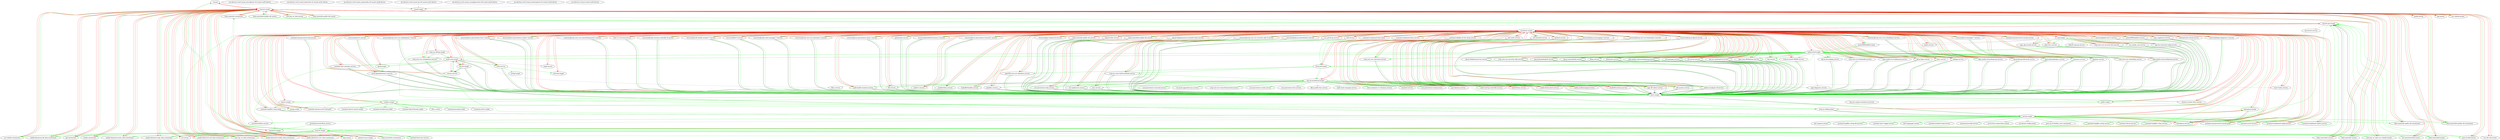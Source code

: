 digraph systemd {
	"-.mount"->"umount.target" [color="red"];
	"local-fs.target"->"run-nfs-cali.mount" [color="grey66"];
	"local-fs.target"->"var-volatile.automount" [color="grey66"];
	"local-fs.target"->"media-datastore-db_data.automount" [color="grey66"];
	"local-fs.target"->"opt.automount" [color="grey66"];
	"local-fs.target"->"media.automount" [color="grey66"];
	"local-fs.target"->"media-datastore-meta_data.automount" [color="grey66"];
	"local-fs.target"->"media-datastore-app_data.automount" [color="grey66"];
	"local-fs.target"->"Data-mnt\x2dc.automount" [color="grey66"];
	"local-fs.target"->"var.mount" [color="grey66"];
	"local-fs.target"->"media-datastore-naf_data.automount" [color="grey66"];
	"local-fs.target"->"mnt-oip_rw_data.automount" [color="grey66"];
	"local-fs.target"->"media-datastore-media_data.automount" [color="grey66"];
	"local-fs.target"->"media-datastore-user_data.automount" [color="grey66"];
	"local-fs.target"->"Data-mnt\x2dwt.automount" [color="grey66"];
	"local-fs.target"->"systemd-fsck-root.service" [color="grey66"];
	"local-fs.target"->"-.mount" [color="grey66"];
	"local-fs.target"->"tmp.mount" [color="grey66"];
	"local-fs.target"->"shutdown.target" [color="red"];
	"local-fs.target"->"local-fs-pre.target" [color="green"];
	"local-fs.target"->"tmp.mount" [color="green"];
	"local-fs.target"->"systemd-fsck-root.service" [color="green"];
	"local-fs.target"->"Data-mnt\x2dwt.automount" [color="green"];
	"local-fs.target"->"Data-mnt\x2dwt.mount" [color="green"];
	"local-fs.target"->"media-datastore-user_data.automount" [color="green"];
	"local-fs.target"->"media-datastore-media_data.automount" [color="green"];
	"local-fs.target"->"mnt-oip_rw_data.automount" [color="green"];
	"local-fs.target"->"media-datastore-naf_data.automount" [color="green"];
	"local-fs.target"->"Data-mnt\x2dc.automount" [color="green"];
	"local-fs.target"->"Data-mnt\x2dc.mount" [color="green"];
	"local-fs.target"->"media-datastore-app_data.automount" [color="green"];
	"local-fs.target"->"media-datastore-meta_data.automount" [color="green"];
	"local-fs.target"->"media.automount" [color="green"];
	"local-fs.target"->"opt.automount" [color="green"];
	"local-fs.target"->"media-datastore-db_data.automount" [color="green"];
	"local-fs.target"->"var-volatile.automount" [color="green"];
	"local-fs.target"->"-.mount" [color="green"];
	"local-fs.target"->"mnt-oip_rw_data-var-volatile.mount" [color="green"];
	"local-fs.target"->"etc-machine\x2did.mount" [color="green"];
	"local-fs.target"->"Data-mnt\x2drd.mount" [color="green"];
	"local-fs.target"->"proc-fs-nfsd.mount" [color="green"];
	"local-fs-pre.target"->"ubi-attach.service" [color="grey66"];
	"local-fs-pre.target"->"shutdown.target" [color="red"];
	"local-fs-pre.target"->"systemd-udevd.service" [color="green"];
	"emergency.target"->"emergency.service" [color="black"];
	"emergency.target"->"shutdown.target" [color="red"];
	"emergency.target"->"sysinit.target" [color="red"];
	"emergency.target"->"emergency.service" [color="green"];
	"run-nfs-cali.mount"->"umount.target" [color="red"];
	"var-volatile.automount"->"umount.target" [color="red"];
	"media-datastore-db_data.automount"->"umount.target" [color="red"];
	"opt.automount"->"umount.target" [color="red"];
	"media.automount"->"umount.target" [color="red"];
	"media-datastore-meta_data.automount"->"umount.target" [color="red"];
	"media-datastore-app_data.automount"->"umount.target" [color="red"];
	"Data-mnt\x2dc.automount"->"umount.target" [color="red"];
	"Data-mnt\x2dc.automount"->"local-fs-pre.target" [color="green"];
	"var.mount"->"umount.target" [color="red"];
	"media-datastore-naf_data.automount"->"umount.target" [color="red"];
	"mnt-oip_rw_data.automount"->"umount.target" [color="red"];
	"mnt-oip_rw_data.automount"->"local-fs-pre.target" [color="green"];
	"media-datastore-media_data.automount"->"umount.target" [color="red"];
	"media-datastore-user_data.automount"->"umount.target" [color="red"];
	"Data-mnt\x2dwt.automount"->"umount.target" [color="red"];
	"Data-mnt\x2dwt.automount"->"local-fs-pre.target" [color="green"];
	"tmp.mount"->"umount.target" [color="red"];
	"shutdown.target"->"local-fs.target" [color="red"];
	"shutdown.target"->"sysinit.target" [color="red"];
	"shutdown.target"->"systemd-ask-password-console.path" [color="red"];
	"shutdown.target"->"systemd-ask-password-console.service" [color="red"];
	"shutdown.target"->"paths.target" [color="red"];
	"shutdown.target"->"systemd-sysctl.service" [color="red"];
	"shutdown.target"->"systemd-readahead-replay.service" [color="red"];
	"shutdown.target"->"systemd-readahead-collect.service" [color="red"];
	"shutdown.target"->"systemd-readahead-done.timer" [color="red"];
	"shutdown.target"->"systemd-readahead-done.service" [color="red"];
	"shutdown.target"->"focussed.target" [color="red"];
	"shutdown.target"->"ovip-sys-start-fullUserMode.service" [color="red"];
	"shutdown.target"->"basic.target" [color="red"];
	"shutdown.target"->"restore-system-time.service" [color="red"];
	"shutdown.target"->"vlow-svc-recovery.service" [color="red"];
	"shutdown.target"->"timers.target" [color="red"];
	"shutdown.target"->"systemd-tmpfiles-clean.timer" [color="red"];
	"shutdown.target"->"recovery@node-startup-controller:6.service" [color="red"];
	"shutdown.target"->"node-health-monitor.service" [color="red"];
	"shutdown.target"->"recovery@node-health-monitor:7.service" [color="red"];
	"shutdown.target"->"dlt.service" [color="red"];
	"shutdown.target"->"recovery@dlt:5.service" [color="red"];
	"shutdown.target"->"recovery@node-state-manager:7.service" [color="red"];
	"shutdown.target"->"sgm358-core-ssw-datetime.service" [color="red"];
	"shutdown.target"->"ovip-core-ssw-rtprouter.service" [color="red"];
	"shutdown.target"->"recovery@ovip-core-ssw-rtprouter:3.service" [color="red"];
	"shutdown.target"->"oip-cpi-mandatory.target" [color="red"];
	"shutdown.target"->"start-Corba.service" [color="red"];
	"shutdown.target"->"recovery@ssw-persistence-early:1.service" [color="red"];
	"shutdown.target"->"iptables.service" [color="red"];
	"shutdown.target"->"firewall-alive-check.service" [color="red"];
	"shutdown.target"->"ssw-persistence-nba.service" [color="red"];
	"shutdown.target"->"audio-lc.service" [color="red"];
	"shutdown.target"->"recovery@sgm-diagnosis:3.service" [color="red"];
	"shutdown.target"->"brs-amfmcore.service" [color="red"];
	"shutdown.target"->"posRawData.service" [color="red"];
	"shutdown.target"->"AudioBLHandler.service" [color="red"];
	"shutdown.target"->"nrm.service" [color="red"];
	"shutdown.target"->"recovery@nrm:6.service" [color="red"];
	"shutdown.target"->"ovip-sys-debug.timer" [color="red"];
	"shutdown.target"->"ovip-sys-debug.target" [color="red"];
	"shutdown.target"->"multi-user.target" [color="red"];
	"shutdown.target"->"systemd-ask-password-wall.path" [color="red"];
	"shutdown.target"->"systemd-ask-password-wall.service" [color="red"];
	"shutdown.target"->"systemd-user-sessions.service" [color="red"];
	"shutdown.target"->"remote-fs.target" [color="red"];
	"shutdown.target"->"remote-fs-pre.target" [color="red"];
	"shutdown.target"->"getty.target" [color="red"];
	"shutdown.target"->"serial-getty@ttymxc3.service" [color="red"];
	"shutdown.target"->"sshd.service" [color="red"];
	"shutdown.target"->"network.target" [color="red"];
	"shutdown.target"->"rngd.service" [color="red"];
	"shutdown.target"->"rescue.target" [color="red"];
	"shutdown.target"->"rescue.service" [color="red"];
	"shutdown.target"->"ovip-core-ssw-semdaemon.service" [color="red"];
	"shutdown.target"->"recovery@ovip-core-ssw-semdaemon:3.service" [color="red"];
	"shutdown.target"->"AudioChime.service" [color="red"];
	"shutdown.target"->"recovery@ssw-persistence-hwi:1.service" [color="red"];
	"shutdown.target"->"sgm-dlt-client.service" [color="red"];
	"shutdown.target"->"recovery@ssw-persistence-cache:1.service" [color="red"];
	"shutdown.target"->"media-dirana-boot.service" [color="red"];
	"shutdown.target"->"dlt-system.service" [color="red"];
	"shutdown.target"->"media-audiomanager.service" [color="red"];
	"shutdown.target"->"recovery@ovip-core-ssw-sensorframework:1.service" [color="red"];
	"shutdown.target"->"media-soundgen-ref.service" [color="red"];
	"shutdown.target"->"pulseaudio.service" [color="red"];
	"shutdown.target"->"AudioPersistency.service" [color="red"];
	"shutdown.target"->"recovery@AudioPersistency:3.service" [color="red"];
	"shutdown.target"->"recovery@ssw-persistence-secured:1.service" [color="red"];
	"shutdown.target"->"recovery@pas-daemon:6.service" [color="red"];
	"shutdown.target"->"systemd-binfmt.service" [color="red"];
	"shutdown.target"->"Data-mnt\x2dc-public-efs.service" [color="red"];
	"shutdown.target"->"keyprovider.service" [color="red"];
	"shutdown.target"->"Data-mnt\x2dwt-public-efs.service" [color="red"];
	"shutdown.target"->"emergency.service" [color="red"];
	"shutdown.target"->"syslog.socket" [color="red"];
	"shutdown.target"->"sockets.target" [color="red"];
	"shutdown.target"->"emergency.target" [color="red"];
	"shutdown.target"->"local-fs-pre.target" [color="red"];
	"shutdown.target"->"unfocussed.target" [color="red"];
	"shutdown.target"->"oip-pi-telephonyservice.service" [color="red"];
	"shutdown.target"->"oip-pi-telephonyservice-health-client.service" [color="red"];
	"shutdown.target"->"ovip-core-ssw-security-sdat.service" [color="red"];
	"shutdown.target"->"recovery@ovip-core-ssw-security-sdat:5.service" [color="red"];
	"shutdown.target"->"oip-pi-phoneplugin0.service" [color="red"];
	"shutdown.target"->"oip-pi-contactbook.service" [color="red"];
	"shutdown.target"->"recovery@oip-pi-contactbook:3.service" [color="red"];
	"shutdown.target"->"dhcp.service" [color="red"];
	"shutdown.target"->"bluetooth.service" [color="red"];
	"shutdown.target"->"csr_powerup.service" [color="red"];
	"shutdown.target"->"wifi.service" [color="red"];
	"shutdown.target"->"systemd-tmpfiles-bt-efs-setup.service" [color="red"];
	"shutdown.target"->"sgm-media-usbauxaudioproxy.service" [color="red"];
	"shutdown.target"->"nfs-server.service" [color="red"];
	"shutdown.target"->"nfs-statd.service" [color="red"];
	"shutdown.target"->"nfs-mountd.service" [color="red"];
	"shutdown.target"->"rpcbind.service" [color="red"];
	"shutdown.target"->"oip-ssw-nand-patrol.service" [color="red"];
	"shutdown.target"->"sgm-conn-hfcdaemon.service" [color="red"];
	"shutdown.target"->"top.service" [color="red"];
	"shutdown.target"->"ovip-sys-patch-IRQ59.service" [color="red"];
	"shutdown.target"->"oip-pi-messaging.service" [color="red"];
	"shutdown.target"->"recovery@oip-pi-messaging:3.service" [color="red"];
	"shutdown.target"->"ovip-core-ssw-hmiloader.service" [color="red"];
	"shutdown.target"->"recovery@ovip-core-ssw-hmiloader:4.service" [color="red"];
	"shutdown.target"->"sgm-media-tts1audioproxy.service" [color="red"];
	"shutdown.target"->"oip-pi-dipo.service" [color="red"];
	"shutdown.target"->"recovery@oip-pi-dipo:6.service" [color="red"];
	"shutdown.target"->"mms.service" [color="red"];
	"shutdown.target"->"usbmgr.service" [color="red"];
	"shutdown.target"->"sgm-media-tts2audioproxy.service" [color="red"];
	"shutdown.target"->"oip-pi-dynamicfirewall.service" [color="red"];
	"shutdown.target"->"oip-pi-phoneplugin1.service" [color="red"];
	"shutdown.target"->"connman.service" [color="red"];
	"shutdown.target"->"topmem.service" [color="red"];
	"shutdown.target"->"ovip-core-ssw-swloading.service" [color="red"];
	"shutdown.target"->"recovery@ovip-core-ssw-swloading:4.service" [color="red"];
	"shutdown.target"->"sgm-media-tuneraudioproxy.service" [color="red"];
	"shutdown.target"->"swl-manager.service" [color="red"];
	"shutdown.target"->"recovery@swl-manager:7.service" [color="red"];
	"shutdown.target"->"lazy.target" [color="red"];
	"shutdown.target"->"sgm_ipk_install.service" [color="red"];
	"shutdown.target"->"phm-fsuc.service" [color="red"];
	"shutdown.target"->"recovery@phm-fsuc:5.service" [color="red"];
	"shutdown.target"->"printOIPBuildInfo.timer" [color="red"];
	"shutdown.target"->"printOIPBuildInfo.service" [color="red"];
	"shutdown.target"->"ovip-core-ssw-security-efsv.service" [color="red"];
	"shutdown.target"->"soc_media_avb.service" [color="red"];
	"shutdown.target"->"pimd.service" [color="red"];
	"shutdown.target"->"oip-ssw-network-config.service" [color="red"];
	"shutdown.target"->"wpa_supplicant.service" [color="red"];
	"shutdown.target"->"systemd-ask-password-console.path" [color="green"];
	"shutdown.target"->"systemd-ask-password-console.service" [color="green"];
	"shutdown.target"->"systemd-sysctl.service" [color="green"];
	"shutdown.target"->"systemd-readahead-replay.service" [color="green"];
	"shutdown.target"->"systemd-readahead-collect.service" [color="green"];
	"shutdown.target"->"systemd-readahead-done.timer" [color="green"];
	"shutdown.target"->"systemd-readahead-done.service" [color="green"];
	"shutdown.target"->"ovip-sys-start-fullUserMode.service" [color="green"];
	"shutdown.target"->"restore-system-time.service" [color="green"];
	"shutdown.target"->"vlow-svc-recovery.service" [color="green"];
	"shutdown.target"->"systemd-tmpfiles-clean.timer" [color="green"];
	"shutdown.target"->"systemd-tmpfiles-clean.service" [color="green"];
	"shutdown.target"->"recovery@node-startup-controller:6.service" [color="green"];
	"shutdown.target"->"node-health-monitor.service" [color="green"];
	"shutdown.target"->"recovery@node-health-monitor:7.service" [color="green"];
	"shutdown.target"->"dlt.service" [color="green"];
	"shutdown.target"->"recovery@dlt:5.service" [color="green"];
	"shutdown.target"->"recovery@node-state-manager:7.service" [color="green"];
	"shutdown.target"->"sgm358-core-ssw-datetime.service" [color="green"];
	"shutdown.target"->"ovip-core-ssw-rtprouter.service" [color="green"];
	"shutdown.target"->"recovery@ovip-core-ssw-rtprouter:3.service" [color="green"];
	"shutdown.target"->"start-Corba.service" [color="green"];
	"shutdown.target"->"recovery@ssw-persistence-early:1.service" [color="green"];
	"shutdown.target"->"iptables.service" [color="green"];
	"shutdown.target"->"firewall-alive-check.service" [color="green"];
	"shutdown.target"->"ssw-persistence-nba.service" [color="green"];
	"shutdown.target"->"audio-lc.service" [color="green"];
	"shutdown.target"->"recovery@sgm-diagnosis:3.service" [color="green"];
	"shutdown.target"->"brs-amfmcore.service" [color="green"];
	"shutdown.target"->"posRawData.service" [color="green"];
	"shutdown.target"->"AudioBLHandler.service" [color="green"];
	"shutdown.target"->"nrm.service" [color="green"];
	"shutdown.target"->"recovery@nrm:6.service" [color="green"];
	"shutdown.target"->"ovip-sys-debug.timer" [color="green"];
	"shutdown.target"->"systemd-ask-password-wall.path" [color="green"];
	"shutdown.target"->"systemd-ask-password-wall.service" [color="green"];
	"shutdown.target"->"systemd-user-sessions.service" [color="green"];
	"shutdown.target"->"serial-getty@ttymxc3.service" [color="green"];
	"shutdown.target"->"sshd.service" [color="green"];
	"shutdown.target"->"rescue.service" [color="green"];
	"shutdown.target"->"ovip-core-ssw-semdaemon.service" [color="green"];
	"shutdown.target"->"recovery@ovip-core-ssw-semdaemon:3.service" [color="green"];
	"shutdown.target"->"AudioChime.service" [color="green"];
	"shutdown.target"->"recovery@ssw-persistence-hwi:1.service" [color="green"];
	"shutdown.target"->"sgm-dlt-client.service" [color="green"];
	"shutdown.target"->"recovery@ssw-persistence-cache:1.service" [color="green"];
	"shutdown.target"->"media-dirana-boot.service" [color="green"];
	"shutdown.target"->"dlt-system.service" [color="green"];
	"shutdown.target"->"media-audiomanager.service" [color="green"];
	"shutdown.target"->"recovery@ovip-core-ssw-sensorframework:1.service" [color="green"];
	"shutdown.target"->"media-soundgen-ref.service" [color="green"];
	"shutdown.target"->"pulseaudio.service" [color="green"];
	"shutdown.target"->"recovery@AudioPersistency:3.service" [color="green"];
	"shutdown.target"->"recovery@ssw-persistence-secured:1.service" [color="green"];
	"shutdown.target"->"recovery@pas-daemon:6.service" [color="green"];
	"shutdown.target"->"systemd-binfmt.service" [color="green"];
	"shutdown.target"->"systemd-tmpfiles-setup.service" [color="green"];
	"shutdown.target"->"Data-mnt\x2dc-public-efs.service" [color="green"];
	"shutdown.target"->"keyprovider.service" [color="green"];
	"shutdown.target"->"Data-mnt\x2dwt-public-efs.service" [color="green"];
	"shutdown.target"->"emergency.service" [color="green"];
	"shutdown.target"->"syslog.socket" [color="green"];
	"shutdown.target"->"systemd-fsck-root.service" [color="green"];
	"shutdown.target"->"oip-pi-telephonyservice.service" [color="green"];
	"shutdown.target"->"oip-pi-telephonyservice-health-client.service" [color="green"];
	"shutdown.target"->"ovip-core-ssw-security-sdat.service" [color="green"];
	"shutdown.target"->"recovery@ovip-core-ssw-security-sdat:5.service" [color="green"];
	"shutdown.target"->"oip-pi-phoneplugin0.service" [color="green"];
	"shutdown.target"->"oip-pi-contactbook.service" [color="green"];
	"shutdown.target"->"recovery@oip-pi-contactbook:3.service" [color="green"];
	"shutdown.target"->"dhcp.service" [color="green"];
	"shutdown.target"->"bluetooth.service" [color="green"];
	"shutdown.target"->"csr_powerup.service" [color="green"];
	"shutdown.target"->"wifi.service" [color="green"];
	"shutdown.target"->"systemd-tmpfiles-bt-efs-setup.service" [color="green"];
	"shutdown.target"->"sgm-media-usbauxaudioproxy.service" [color="green"];
	"shutdown.target"->"nfs-server.service" [color="green"];
	"shutdown.target"->"nfs-statd.service" [color="green"];
	"shutdown.target"->"nfs-mountd.service" [color="green"];
	"shutdown.target"->"rpcbind.service" [color="green"];
	"shutdown.target"->"oip-ssw-nand-patrol.service" [color="green"];
	"shutdown.target"->"sgm-conn-hfcdaemon.service" [color="green"];
	"shutdown.target"->"top.service" [color="green"];
	"shutdown.target"->"ovip-sys-patch-IRQ59.service" [color="green"];
	"shutdown.target"->"oip-pi-messaging.service" [color="green"];
	"shutdown.target"->"recovery@oip-pi-messaging:3.service" [color="green"];
	"shutdown.target"->"ovip-core-ssw-hmiloader.service" [color="green"];
	"shutdown.target"->"recovery@ovip-core-ssw-hmiloader:4.service" [color="green"];
	"shutdown.target"->"sgm-media-tts1audioproxy.service" [color="green"];
	"shutdown.target"->"oip-pi-dipo.service" [color="green"];
	"shutdown.target"->"recovery@oip-pi-dipo:6.service" [color="green"];
	"shutdown.target"->"mms.service" [color="green"];
	"shutdown.target"->"usbmgr.service" [color="green"];
	"shutdown.target"->"sgm-media-tts2audioproxy.service" [color="green"];
	"shutdown.target"->"oip-pi-dynamicfirewall.service" [color="green"];
	"shutdown.target"->"oip-pi-phoneplugin1.service" [color="green"];
	"shutdown.target"->"connman.service" [color="green"];
	"shutdown.target"->"topmem.service" [color="green"];
	"shutdown.target"->"ovip-core-ssw-swloading.service" [color="green"];
	"shutdown.target"->"recovery@ovip-core-ssw-swloading:4.service" [color="green"];
	"shutdown.target"->"sgm-media-tuneraudioproxy.service" [color="green"];
	"shutdown.target"->"swl-manager.service" [color="green"];
	"shutdown.target"->"recovery@swl-manager:7.service" [color="green"];
	"shutdown.target"->"sgm_ipk_install.service" [color="green"];
	"shutdown.target"->"phm-fsuc.service" [color="green"];
	"shutdown.target"->"recovery@phm-fsuc:5.service" [color="green"];
	"shutdown.target"->"printOIPBuildInfo.timer" [color="green"];
	"shutdown.target"->"printOIPBuildInfo.service" [color="green"];
	"shutdown.target"->"ovip-core-ssw-security-efsv.service" [color="green"];
	"shutdown.target"->"soc_media_avb.service" [color="green"];
	"shutdown.target"->"pimd.service" [color="green"];
	"shutdown.target"->"oip-ssw-network-config.service" [color="green"];
	"shutdown.target"->"wpa_supplicant.service" [color="green"];
	"umount.target"->"tmp.mount" [color="red"];
	"umount.target"->"Data-mnt\x2dc-public-efs.automount" [color="red"];
	"umount.target"->"Data-mnt\x2dc-public-efs.mount" [color="red"];
	"umount.target"->"Data-mnt\x2dwt-public-efs.automount" [color="red"];
	"umount.target"->"Data-mnt\x2dwt-public-efs.mount" [color="red"];
	"umount.target"->"Data-mnt\x2dwt.automount" [color="red"];
	"umount.target"->"Data-mnt\x2dwt.mount" [color="red"];
	"umount.target"->"media-datastore-user_data.automount" [color="red"];
	"umount.target"->"media.mount" [color="red"];
	"umount.target"->"media-datastore-media_data.automount" [color="red"];
	"umount.target"->"mnt-oip_rw_data.automount" [color="red"];
	"umount.target"->"mnt-oip_rw_data.mount" [color="red"];
	"umount.target"->"media-datastore-naf_data.automount" [color="red"];
	"umount.target"->"var.mount" [color="red"];
	"umount.target"->"Data-mnt\x2dc.automount" [color="red"];
	"umount.target"->"Data-mnt\x2dc.mount" [color="red"];
	"umount.target"->"media-datastore-app_data.automount" [color="red"];
	"umount.target"->"media-datastore-meta_data.automount" [color="red"];
	"umount.target"->"media.automount" [color="red"];
	"umount.target"->"opt.automount" [color="red"];
	"umount.target"->"opt.mount" [color="red"];
	"umount.target"->"media-datastore-db_data.automount" [color="red"];
	"umount.target"->"var-volatile.automount" [color="red"];
	"umount.target"->"var-volatile.mount" [color="red"];
	"umount.target"->"run-nfs-cali.mount" [color="red"];
	"umount.target"->"-.mount" [color="red"];
	"umount.target"->"mnt-oip_rw_data-var-volatile.mount" [color="red"];
	"umount.target"->"etc-machine\x2did.mount" [color="red"];
	"umount.target"->"Data-mnt\x2drd.mount" [color="red"];
	"umount.target"->"proc-fs-nfsd.mount" [color="red"];
	"umount.target"->"tmp.mount" [color="green"];
	"umount.target"->"Data-mnt\x2dc-public-efs.automount" [color="green"];
	"umount.target"->"Data-mnt\x2dc-public-efs.mount" [color="green"];
	"umount.target"->"Data-mnt\x2dwt-public-efs.automount" [color="green"];
	"umount.target"->"Data-mnt\x2dwt-public-efs.mount" [color="green"];
	"umount.target"->"Data-mnt\x2dwt.automount" [color="green"];
	"umount.target"->"Data-mnt\x2dwt.mount" [color="green"];
	"umount.target"->"media-datastore-user_data.automount" [color="green"];
	"umount.target"->"media.mount" [color="green"];
	"umount.target"->"media-datastore-media_data.automount" [color="green"];
	"umount.target"->"mnt-oip_rw_data.automount" [color="green"];
	"umount.target"->"mnt-oip_rw_data.mount" [color="green"];
	"umount.target"->"media-datastore-naf_data.automount" [color="green"];
	"umount.target"->"var.mount" [color="green"];
	"umount.target"->"Data-mnt\x2dc.automount" [color="green"];
	"umount.target"->"Data-mnt\x2dc.mount" [color="green"];
	"umount.target"->"media-datastore-app_data.automount" [color="green"];
	"umount.target"->"media-datastore-meta_data.automount" [color="green"];
	"umount.target"->"media.automount" [color="green"];
	"umount.target"->"opt.automount" [color="green"];
	"umount.target"->"opt.mount" [color="green"];
	"umount.target"->"media-datastore-db_data.automount" [color="green"];
	"umount.target"->"var-volatile.automount" [color="green"];
	"umount.target"->"var-volatile.mount" [color="green"];
	"umount.target"->"run-nfs-cali.mount" [color="green"];
	"umount.target"->"etc-machine\x2did.mount" [color="green"];
	"umount.target"->"mnt-oip_rw_data-var-volatile.mount" [color="green"];
	"umount.target"->"Data-mnt\x2drd.mount" [color="green"];
	"umount.target"->"proc-fs-nfsd.mount" [color="green"];
	"sockets.target"->"systemd-journald.socket" [color="grey66"];
	"sockets.target"->"systemd-initctl.socket" [color="grey66"];
	"sockets.target"->"systemd-udevd-control.socket" [color="grey66"];
	"sockets.target"->"systemd-shutdownd.socket" [color="grey66"];
	"sockets.target"->"systemd-udevd-kernel.socket" [color="grey66"];
	"sockets.target"->"dbus.socket" [color="grey66"];
	"sockets.target"->"shutdown.target" [color="red"];
	"sockets.target"->"systemd-journald.socket" [color="green"];
	"sockets.target"->"systemd-udevd-kernel.socket" [color="green"];
	"sockets.target"->"systemd-udevd-control.socket" [color="green"];
	"sockets.target"->"syslog.socket" [color="green"];
	"sockets.target"->"systemd-shutdownd.socket" [color="green"];
	"sockets.target"->"systemd-initctl.socket" [color="green"];
	"syslog.socket"->"shutdown.target" [color="red"];
	"sysinit.target"->"local-fs.target" [color="grey66"];
	"sysinit.target"->"Data-mnt\x2dwt-public-efs.automount" [color="grey66"];
	"sysinit.target"->"Data-mnt\x2dc-public-efs.automount" [color="grey66"];
	"sysinit.target"->"dev-mqueue.mount" [color="grey66"];
	"sysinit.target"->"systemd-tmpfiles-setup-dev.service" [color="grey66"];
	"sysinit.target"->"sys-kernel-config.mount" [color="grey66"];
	"sysinit.target"->"proc-sys-fs-binfmt_misc.automount" [color="grey66"];
	"sysinit.target"->"systemd-journal-flush.service" [color="grey66"];
	"sysinit.target"->"systemd-udev-trigger.service" [color="grey66"];
	"sysinit.target"->"dev-hugepages.mount" [color="grey66"];
	"sysinit.target"->"systemd-modules-load.service" [color="grey66"];
	"sysinit.target"->"systemd-journald.service" [color="grey66"];
	"sysinit.target"->"sys-fs-fuse-connections.mount" [color="grey66"];
	"sysinit.target"->"systemd-tmpfiles-setup.service" [color="grey66"];
	"sysinit.target"->"systemd-binfmt.service" [color="grey66"];
	"sysinit.target"->"systemd-sysctl.service" [color="grey66"];
	"sysinit.target"->"systemd-udevd.service" [color="grey66"];
	"sysinit.target"->"systemd-ask-password-console.path" [color="grey66"];
	"sysinit.target"->"emergency.service" [color="red"];
	"sysinit.target"->"emergency.target" [color="red"];
	"sysinit.target"->"shutdown.target" [color="red"];
	"sysinit.target"->"systemd-journald.service" [color="green"];
	"sysinit.target"->"local-fs.target" [color="green"];
	"sysinit.target"->"emergency.service" [color="green"];
	"sysinit.target"->"emergency.target" [color="green"];
	"sysinit.target"->"systemd-udevd.service" [color="green"];
	"sysinit.target"->"systemd-sysctl.service" [color="green"];
	"sysinit.target"->"systemd-readahead-replay.service" [color="green"];
	"sysinit.target"->"systemd-readahead-collect.service" [color="green"];
	"sysinit.target"->"systemd-tmpfiles-clean.service" [color="green"];
	"sysinit.target"->"systemd-binfmt.service" [color="green"];
	"sysinit.target"->"systemd-tmpfiles-setup.service" [color="green"];
	"sysinit.target"->"sys-fs-fuse-connections.mount" [color="green"];
	"sysinit.target"->"dev-hugepages.mount" [color="green"];
	"sysinit.target"->"systemd-udev-trigger.service" [color="green"];
	"sysinit.target"->"proc-sys-fs-binfmt_misc.automount" [color="green"];
	"sysinit.target"->"sys-kernel-config.mount" [color="green"];
	"sysinit.target"->"systemd-tmpfiles-setup-dev.service" [color="green"];
	"sysinit.target"->"dev-mqueue.mount" [color="green"];
	"sysinit.target"->"Data-mnt\x2dc-public-efs.automount" [color="green"];
	"sysinit.target"->"Data-mnt\x2dwt-public-efs.automount" [color="green"];
	"emergency.service"->"shutdown.target" [color="red"];
	"emergency.service"->"sysinit.target" [color="red"];
	"Data-mnt\x2dwt-public-efs.automount"->"umount.target" [color="red"];
	"Data-mnt\x2dc-public-efs.automount"->"umount.target" [color="red"];
	"systemd-journal-flush.service"->"local-fs.target" [color="green"];
	"systemd-journal-flush.service"->"remote-fs.target" [color="green"];
	"systemd-tmpfiles-setup.service"->"local-fs.target" [color="grey66"];
	"systemd-tmpfiles-setup.service"->"local-fs.target" [color="green"];
	"systemd-binfmt.service"->"shutdown.target" [color="red"];
	"systemd-sysctl.service"->"shutdown.target" [color="red"];
	"systemd-ask-password-console.path"->"shutdown.target" [color="red"];
	"paths.target"->"shutdown.target" [color="red"];
	"paths.target"->"systemd-ask-password-console.path" [color="green"];
	"paths.target"->"systemd-ask-password-wall.path" [color="green"];
	"systemd-ask-password-console.service"->"shutdown.target" [color="red"];
	"systemd-readahead-collect.service"->"shutdown.target" [color="red"];
	"systemd-readahead-replay.service"->"shutdown.target" [color="red"];
	"systemd-readahead-done.timer"->"shutdown.target" [color="red"];
	"systemd-readahead-done.timer"->"focussed.target" [color="green"];
	"systemd-readahead-done.service"->"shutdown.target" [color="red"];
	"systemd-readahead-done.service"->"focussed.target" [color="green"];
	"focussed.target"->"sgm358-core-ssw-datetime.service" [color="grey66"];
	"focussed.target"->"node-startup-controller.service" [color="grey66"];
	"focussed.target"->"ovip-sys-start-fullUserMode.service" [color="grey66"];
	"focussed.target"->"oip-cpi-mandatory.target" [color="grey66"];
	"focussed.target"->"shutdown.target" [color="red"];
	"focussed.target"->"oip-cpi-mandatory.target" [color="green"];
	"focussed.target"->"ovip-sys-start-fullUserMode.service" [color="green"];
	"focussed.target"->"sgm358-core-ssw-datetime.service" [color="green"];
	"oip-cpi-mandatory.target"->"basic.target" [color="grey66"];
	"oip-cpi-mandatory.target"->"dlt.service" [color="grey66"];
	"oip-cpi-mandatory.target"->"pas-daemon.service" [color="grey66"];
	"oip-cpi-mandatory.target"->"ssw-persistence-secured.service" [color="grey66"];
	"oip-cpi-mandatory.target"->"AudioPersistency.service" [color="grey66"];
	"oip-cpi-mandatory.target"->"dbus.service" [color="grey66"];
	"oip-cpi-mandatory.target"->"lcs-early-appmode-sync.service" [color="grey66"];
	"oip-cpi-mandatory.target"->"media-soundgen-ref.service" [color="grey66"];
	"oip-cpi-mandatory.target"->"ovip-core-ssw-sensorframework.service" [color="grey66"];
	"oip-cpi-mandatory.target"->"media-audiomanager.service" [color="grey66"];
	"oip-cpi-mandatory.target"->"dlt-system.service" [color="grey66"];
	"oip-cpi-mandatory.target"->"media-dirana-boot.service" [color="grey66"];
	"oip-cpi-mandatory.target"->"ssw-persistence-cache.service" [color="grey66"];
	"oip-cpi-mandatory.target"->"node-health-monitor.service" [color="grey66"];
	"oip-cpi-mandatory.target"->"sgm-dlt-client.service" [color="grey66"];
	"oip-cpi-mandatory.target"->"ssw-persistence-hwi.service" [color="grey66"];
	"oip-cpi-mandatory.target"->"AudioChime.service" [color="grey66"];
	"oip-cpi-mandatory.target"->"ovip-sys-debug.timer" [color="grey66"];
	"oip-cpi-mandatory.target"->"nrm.service" [color="grey66"];
	"oip-cpi-mandatory.target"->"AudioBLHandler.service" [color="grey66"];
	"oip-cpi-mandatory.target"->"posRawData.service" [color="grey66"];
	"oip-cpi-mandatory.target"->"brs-amfmcore.service" [color="grey66"];
	"oip-cpi-mandatory.target"->"audio-lc.service" [color="grey66"];
	"oip-cpi-mandatory.target"->"dbus-public-bus.service" [color="grey66"];
	"oip-cpi-mandatory.target"->"ssw-persistence-nba.service" [color="grey66"];
	"oip-cpi-mandatory.target"->"node-state-manager.service" [color="grey66"];
	"oip-cpi-mandatory.target"->"vlow-container-svc-daemon.service" [color="grey66"];
	"oip-cpi-mandatory.target"->"iptables.service" [color="grey66"];
	"oip-cpi-mandatory.target"->"wayland.service" [color="grey66"];
	"oip-cpi-mandatory.target"->"ssw-persistence-early.service" [color="grey66"];
	"oip-cpi-mandatory.target"->"start-Corba.service" [color="grey66"];
	"oip-cpi-mandatory.target"->"shutdown.target" [color="red"];
	"oip-cpi-mandatory.target"->"vlow-container-svc-daemon.service" [color="green"];
	"oip-cpi-mandatory.target"->"node-startup-controller.service" [color="green"];
	"oip-cpi-mandatory.target"->"node-state-manager.service" [color="green"];
	"oip-cpi-mandatory.target"->"lcs-early-appmode-sync.service" [color="green"];
	"oip-cpi-mandatory.target"->"basic.target" [color="green"];
	"oip-cpi-mandatory.target"->"dlt.service" [color="green"];
	"oip-cpi-mandatory.target"->"node-health-monitor.service" [color="green"];
	"oip-cpi-mandatory.target"->"ssw-persistence-early.service" [color="green"];
	"oip-cpi-mandatory.target"->"iptables.service" [color="green"];
	"oip-cpi-mandatory.target"->"ssw-persistence-nba.service" [color="green"];
	"oip-cpi-mandatory.target"->"sgm-diagnosis.service" [color="green"];
	"oip-cpi-mandatory.target"->"brs-amfmcore.service" [color="green"];
	"oip-cpi-mandatory.target"->"nrm.service" [color="green"];
	"oip-cpi-mandatory.target"->"ovip-sys-debug.timer" [color="green"];
	"oip-cpi-mandatory.target"->"ssw-persistence-hwi.service" [color="green"];
	"oip-cpi-mandatory.target"->"sgm-dlt-client.service" [color="green"];
	"oip-cpi-mandatory.target"->"ssw-persistence-cache.service" [color="green"];
	"oip-cpi-mandatory.target"->"dlt-system.service" [color="green"];
	"oip-cpi-mandatory.target"->"media-audiomanager.service" [color="green"];
	"oip-cpi-mandatory.target"->"ovip-core-ssw-sensorframework.service" [color="green"];
	"oip-cpi-mandatory.target"->"media-soundgen-ref.service" [color="green"];
	"oip-cpi-mandatory.target"->"ssw-persistence-secured.service" [color="green"];
	"oip-cpi-mandatory.target"->"pas-daemon.service" [color="green"];
	"sgm358-core-ssw-datetime.service"->"basic.target" [color="black"];
	"sgm358-core-ssw-datetime.service"->"shutdown.target" [color="red"];
	"sgm358-core-ssw-datetime.service"->"basic.target" [color="green"];
	"ovip-sys-start-fullUserMode.service"->"basic.target" [color="black"];
	"ovip-sys-start-fullUserMode.service"->"shutdown.target" [color="red"];
	"ovip-sys-start-fullUserMode.service"->"oip-cpi-mandatory.target" [color="green"];
	"ovip-sys-start-fullUserMode.service"->"basic.target" [color="green"];
	"basic.target"->"sysinit.target" [color="black"];
	"basic.target"->"sockets.target" [color="grey66"];
	"basic.target"->"timers.target" [color="grey66"];
	"basic.target"->"paths.target" [color="grey66"];
	"basic.target"->"restore-system-time.service" [color="grey66"];
	"basic.target"->"oip-ssw-unique-machine-id.service" [color="grey66"];
	"basic.target"->"shutdown.target" [color="red"];
	"basic.target"->"sysinit.target" [color="green"];
	"basic.target"->"sockets.target" [color="green"];
	"basic.target"->"timers.target" [color="green"];
	"basic.target"->"paths.target" [color="green"];
	"timers.target"->"systemd-tmpfiles-clean.timer" [color="grey66"];
	"timers.target"->"shutdown.target" [color="red"];
	"timers.target"->"systemd-tmpfiles-clean.timer" [color="green"];
	"timers.target"->"ovip-sys-debug.timer" [color="green"];
	"restore-system-time.service"->"basic.target" [color="black"];
	"restore-system-time.service"->"shutdown.target" [color="red"];
	"restore-system-time.service"->"basic.target" [color="green"];
	"vlow-svc-recovery.service"->"basic.target" [color="black"];
	"vlow-svc-recovery.service"->"shutdown.target" [color="red"];
	"vlow-svc-recovery.service"->"basic.target" [color="green"];
	"systemd-tmpfiles-clean.timer"->"sysinit.target" [color="black"];
	"systemd-tmpfiles-clean.timer"->"shutdown.target" [color="red"];
	"systemd-tmpfiles-clean.timer"->"sysinit.target" [color="green"];
	"systemd-tmpfiles-clean.service"->"local-fs.target" [color="grey66"];
	"systemd-tmpfiles-clean.service"->"local-fs.target" [color="green"];
	"recovery@node-startup-controller:6.service"->"basic.target" [color="black"];
	"recovery@node-startup-controller:6.service"->"shutdown.target" [color="red"];
	"recovery@node-startup-controller:6.service"->"basic.target" [color="green"];
	"node-health-monitor.service"->"basic.target" [color="black"];
	"node-health-monitor.service"->"shutdown.target" [color="red"];
	"node-health-monitor.service"->"basic.target" [color="green"];
	"recovery@node-health-monitor:7.service"->"basic.target" [color="black"];
	"recovery@node-health-monitor:7.service"->"shutdown.target" [color="red"];
	"recovery@node-health-monitor:7.service"->"basic.target" [color="green"];
	"dlt.service"->"basic.target" [color="black"];
	"dlt.service"->"shutdown.target" [color="red"];
	"dlt.service"->"basic.target" [color="green"];
	"recovery@dlt:5.service"->"basic.target" [color="black"];
	"recovery@dlt:5.service"->"shutdown.target" [color="red"];
	"recovery@dlt:5.service"->"basic.target" [color="green"];
	"recovery@node-state-manager:7.service"->"basic.target" [color="black"];
	"recovery@node-state-manager:7.service"->"shutdown.target" [color="red"];
	"recovery@node-state-manager:7.service"->"basic.target" [color="green"];
	"ovip-core-ssw-rtprouter.service"->"basic.target" [color="black"];
	"ovip-core-ssw-rtprouter.service"->"shutdown.target" [color="red"];
	"ovip-core-ssw-rtprouter.service"->"basic.target" [color="green"];
	"recovery@ovip-core-ssw-rtprouter:3.service"->"basic.target" [color="black"];
	"recovery@ovip-core-ssw-rtprouter:3.service"->"shutdown.target" [color="red"];
	"recovery@ovip-core-ssw-rtprouter:3.service"->"basic.target" [color="green"];
	"AudioPersistency.service"->"shutdown.target" [color="red"];
	"media-soundgen-ref.service"->"basic.target" [color="black"];
	"media-soundgen-ref.service"->"shutdown.target" [color="red"];
	"media-soundgen-ref.service"->"basic.target" [color="green"];
	"media-audiomanager.service"->"shutdown.target" [color="red"];
	"dlt-system.service"->"basic.target" [color="black"];
	"dlt-system.service"->"shutdown.target" [color="red"];
	"dlt-system.service"->"basic.target" [color="green"];
	"media-dirana-boot.service"->"shutdown.target" [color="red"];
	"sgm-dlt-client.service"->"basic.target" [color="black"];
	"sgm-dlt-client.service"->"shutdown.target" [color="red"];
	"sgm-dlt-client.service"->"basic.target" [color="green"];
	"AudioChime.service"->"shutdown.target" [color="red"];
	"ovip-sys-debug.timer"->"sysinit.target" [color="black"];
	"ovip-sys-debug.timer"->"shutdown.target" [color="red"];
	"ovip-sys-debug.timer"->"sysinit.target" [color="green"];
	"nrm.service"->"basic.target" [color="black"];
	"nrm.service"->"shutdown.target" [color="red"];
	"nrm.service"->"basic.target" [color="green"];
	"AudioBLHandler.service"->"shutdown.target" [color="red"];
	"posRawData.service"->"shutdown.target" [color="red"];
	"brs-amfmcore.service"->"basic.target" [color="black"];
	"brs-amfmcore.service"->"shutdown.target" [color="red"];
	"brs-amfmcore.service"->"basic.target" [color="green"];
	"audio-lc.service"->"shutdown.target" [color="red"];
	"ssw-persistence-nba.service"->"basic.target" [color="black"];
	"ssw-persistence-nba.service"->"shutdown.target" [color="red"];
	"ssw-persistence-nba.service"->"basic.target" [color="green"];
	"iptables.service"->"basic.target" [color="black"];
	"iptables.service"->"shutdown.target" [color="red"];
	"iptables.service"->"basic.target" [color="green"];
	"start-Corba.service"->"shutdown.target" [color="red"];
	"recovery@ssw-persistence-early:1.service"->"basic.target" [color="black"];
	"recovery@ssw-persistence-early:1.service"->"shutdown.target" [color="red"];
	"recovery@ssw-persistence-early:1.service"->"basic.target" [color="green"];
	"firewall-alive-check.service"->"basic.target" [color="black"];
	"firewall-alive-check.service"->"shutdown.target" [color="red"];
	"firewall-alive-check.service"->"basic.target" [color="green"];
	"recovery@sgm-diagnosis:3.service"->"basic.target" [color="black"];
	"recovery@sgm-diagnosis:3.service"->"shutdown.target" [color="red"];
	"recovery@sgm-diagnosis:3.service"->"basic.target" [color="green"];
	"recovery@nrm:6.service"->"basic.target" [color="black"];
	"recovery@nrm:6.service"->"shutdown.target" [color="red"];
	"recovery@nrm:6.service"->"basic.target" [color="green"];
	"ovip-sys-debug.target"->"ovip-core-ssw-semdaemon.service" [color="grey66"];
	"ovip-sys-debug.target"->"multi-user.target" [color="grey66"];
	"ovip-sys-debug.target"->"shutdown.target" [color="red"];
	"ovip-sys-debug.target"->"ovip-sys-debug.timer" [color="green"];
	"ovip-sys-debug.target"->"multi-user.target" [color="green"];
	"ovip-sys-debug.target"->"ovip-core-ssw-semdaemon.service" [color="green"];
	"ovip-core-ssw-semdaemon.service"->"basic.target" [color="black"];
	"ovip-core-ssw-semdaemon.service"->"shutdown.target" [color="red"];
	"ovip-core-ssw-semdaemon.service"->"basic.target" [color="green"];
	"multi-user.target"->"basic.target" [color="black"];
	"multi-user.target"->"rngd.service" [color="grey66"];
	"multi-user.target"->"sshd.service" [color="grey66"];
	"multi-user.target"->"getty.target" [color="grey66"];
	"multi-user.target"->"systemd-user-sessions.service" [color="grey66"];
	"multi-user.target"->"systemd-ask-password-wall.path" [color="grey66"];
	"multi-user.target"->"dbus.service" [color="grey66"];
	"multi-user.target"->"rescue.service" [color="red"];
	"multi-user.target"->"rescue.target" [color="red"];
	"multi-user.target"->"shutdown.target" [color="red"];
	"multi-user.target"->"basic.target" [color="green"];
	"multi-user.target"->"rescue.service" [color="green"];
	"multi-user.target"->"rescue.target" [color="green"];
	"multi-user.target"->"systemd-user-sessions.service" [color="green"];
	"multi-user.target"->"getty.target" [color="green"];
	"multi-user.target"->"sshd.service" [color="green"];
	"rescue.service"->"shutdown.target" [color="red"];
	"rescue.service"->"multi-user.target" [color="red"];
	"rescue.service"->"sysinit.target" [color="green"];
	"rescue.target"->"sysinit.target" [color="black"];
	"rescue.target"->"rescue.service" [color="black"];
	"rescue.target"->"shutdown.target" [color="red"];
	"rescue.target"->"multi-user.target" [color="red"];
	"rescue.target"->"sysinit.target" [color="green"];
	"rescue.target"->"rescue.service" [color="green"];
	"rngd.service"->"shutdown.target" [color="red"];
	"sshd.service"->"basic.target" [color="black"];
	"sshd.service"->"shutdown.target" [color="red"];
	"sshd.service"->"syslog.target" [color="green"];
	"sshd.service"->"network.target" [color="green"];
	"sshd.service"->"basic.target" [color="green"];
	"getty.target"->"serial-getty@ttymxc3.service" [color="grey66"];
	"getty.target"->"shutdown.target" [color="red"];
	"getty.target"->"serial-getty@ttymxc3.service" [color="green"];
	"systemd-user-sessions.service"->"basic.target" [color="black"];
	"systemd-user-sessions.service"->"shutdown.target" [color="red"];
	"systemd-user-sessions.service"->"remote-fs.target" [color="green"];
	"systemd-user-sessions.service"->"basic.target" [color="green"];
	"systemd-ask-password-wall.path"->"shutdown.target" [color="red"];
	"systemd-ask-password-wall.service"->"basic.target" [color="black"];
	"systemd-ask-password-wall.service"->"shutdown.target" [color="red"];
	"systemd-ask-password-wall.service"->"basic.target" [color="green"];
	"remote-fs.target"->"shutdown.target" [color="red"];
	"remote-fs.target"->"remote-fs-pre.target" [color="green"];
	"remote-fs-pre.target"->"shutdown.target" [color="red"];
	"serial-getty@ttymxc3.service"->"basic.target" [color="black"];
	"serial-getty@ttymxc3.service"->"shutdown.target" [color="red"];
	"serial-getty@ttymxc3.service"->"basic.target" [color="green"];
	"network.target"->"shutdown.target" [color="red"];
	"recovery@ovip-core-ssw-semdaemon:3.service"->"basic.target" [color="black"];
	"recovery@ovip-core-ssw-semdaemon:3.service"->"shutdown.target" [color="red"];
	"recovery@ovip-core-ssw-semdaemon:3.service"->"basic.target" [color="green"];
	"recovery@ssw-persistence-hwi:1.service"->"basic.target" [color="black"];
	"recovery@ssw-persistence-hwi:1.service"->"shutdown.target" [color="red"];
	"recovery@ssw-persistence-hwi:1.service"->"basic.target" [color="green"];
	"recovery@ssw-persistence-cache:1.service"->"basic.target" [color="black"];
	"recovery@ssw-persistence-cache:1.service"->"shutdown.target" [color="red"];
	"recovery@ssw-persistence-cache:1.service"->"basic.target" [color="green"];
	"recovery@ovip-core-ssw-sensorframework:1.service"->"basic.target" [color="black"];
	"recovery@ovip-core-ssw-sensorframework:1.service"->"shutdown.target" [color="red"];
	"recovery@ovip-core-ssw-sensorframework:1.service"->"basic.target" [color="green"];
	"pulseaudio.service"->"basic.target" [color="black"];
	"pulseaudio.service"->"shutdown.target" [color="red"];
	"pulseaudio.service"->"basic.target" [color="green"];
	"recovery@AudioPersistency:3.service"->"basic.target" [color="black"];
	"recovery@AudioPersistency:3.service"->"shutdown.target" [color="red"];
	"recovery@AudioPersistency:3.service"->"basic.target" [color="green"];
	"recovery@ssw-persistence-secured:1.service"->"basic.target" [color="black"];
	"recovery@ssw-persistence-secured:1.service"->"shutdown.target" [color="red"];
	"recovery@ssw-persistence-secured:1.service"->"basic.target" [color="green"];
	"recovery@pas-daemon:6.service"->"basic.target" [color="black"];
	"recovery@pas-daemon:6.service"->"shutdown.target" [color="red"];
	"recovery@pas-daemon:6.service"->"basic.target" [color="green"];
	"Data-mnt\x2dc-public-efs.mount"->"umount.target" [color="red"];
	"Data-mnt\x2dc-public-efs.mount"->"local-fs-pre.target" [color="green"];
	"keyprovider.service"->"basic.target" [color="black"];
	"keyprovider.service"->"shutdown.target" [color="red"];
	"keyprovider.service"->"basic.target" [color="green"];
	"Data-mnt\x2dc-public-efs.service"->"basic.target" [color="black"];
	"Data-mnt\x2dc-public-efs.service"->"shutdown.target" [color="red"];
	"Data-mnt\x2dc-public-efs.service"->"basic.target" [color="green"];
	"Data-mnt\x2dwt-public-efs.mount"->"umount.target" [color="red"];
	"Data-mnt\x2dwt-public-efs.mount"->"local-fs-pre.target" [color="green"];
	"Data-mnt\x2dwt-public-efs.service"->"basic.target" [color="black"];
	"Data-mnt\x2dwt-public-efs.service"->"shutdown.target" [color="red"];
	"Data-mnt\x2dwt-public-efs.service"->"basic.target" [color="green"];
	"Data-mnt\x2dwt.mount"->"local-fs-pre.target" [color="black"];
	"Data-mnt\x2dwt.mount"->"umount.target" [color="red"];
	"Data-mnt\x2dwt.mount"->"local-fs-pre.target" [color="green"];
	"media.mount"->"umount.target" [color="red"];
	"mnt-oip_rw_data.mount"->"local-fs-pre.target" [color="grey66"];
	"mnt-oip_rw_data.mount"->"umount.target" [color="red"];
	"mnt-oip_rw_data.mount"->"local-fs-pre.target" [color="green"];
	"Data-mnt\x2dc.mount"->"local-fs-pre.target" [color="black"];
	"Data-mnt\x2dc.mount"->"umount.target" [color="red"];
	"Data-mnt\x2dc.mount"->"local-fs-pre.target" [color="green"];
	"opt.mount"->"umount.target" [color="red"];
	"var-volatile.mount"->"umount.target" [color="red"];
	"mnt-oip_rw_data-var-volatile.mount"->"umount.target" [color="red"];
	"mnt-oip_rw_data-var-volatile.mount"->"local-fs-pre.target" [color="green"];
	"etc-machine\x2did.mount"->"umount.target" [color="red"];
	"etc-machine\x2did.mount"->"local-fs-pre.target" [color="green"];
	"Data-mnt\x2drd.mount"->"umount.target" [color="red"];
	"Data-mnt\x2drd.mount"->"local-fs-pre.target" [color="green"];
	"sys-devices-soc0-sound_microphone.30-sound-card5.device"->"sound.target" [color="grey66"];
	"sys-devices-soc0-sound_bluetooth.22-sound-card1.device"->"sound.target" [color="grey66"];
	"sys-devices-soc0-sound_mainmedia.20-sound-card6.device"->"sound.target" [color="grey66"];
	"sys-devices-soc0-sound_fm.26-sound-card3.device"->"sound.target" [color="grey66"];
	"sys-devices-soc0-sound_soundgenerator.28-sound-card4.device"->"sound.target" [color="grey66"];
	"sys-devices-soc0-sound_texttospeech.24-sound-card2.device"->"sound.target" [color="grey66"];
	"sys-devices-virtual-sound-card0.device"->"sound.target" [color="grey66"];
	"unfocussed.target"->"multi-user.target" [color="grey66"];
	"unfocussed.target"->"swl-manager.service" [color="grey66"];
	"unfocussed.target"->"sgm-media-tuneraudioproxy.service" [color="grey66"];
	"unfocussed.target"->"ovip-core-ssw-swloading.service" [color="grey66"];
	"unfocussed.target"->"topmem.service" [color="grey66"];
	"unfocussed.target"->"connman.service" [color="grey66"];
	"unfocussed.target"->"oip-pi-phoneplugin1.service" [color="grey66"];
	"unfocussed.target"->"oip-pi-dynamicfirewall.service" [color="grey66"];
	"unfocussed.target"->"sgm-media-tts2audioproxy.service" [color="grey66"];
	"unfocussed.target"->"usbmgr.service" [color="grey66"];
	"unfocussed.target"->"ovip-core-ssw-rtprouter.service" [color="grey66"];
	"unfocussed.target"->"mms.service" [color="grey66"];
	"unfocussed.target"->"oip-pi-dipo.service" [color="grey66"];
	"unfocussed.target"->"sgm-media-tts1audioproxy.service" [color="grey66"];
	"unfocussed.target"->"ovip-core-ssw-semdaemon.service" [color="grey66"];
	"unfocussed.target"->"ovip-core-ssw-hmiloader.service" [color="grey66"];
	"unfocussed.target"->"oip-pi-messaging.service" [color="grey66"];
	"unfocussed.target"->"ovip-sys-patch-IRQ59.service" [color="grey66"];
	"unfocussed.target"->"top.service" [color="grey66"];
	"unfocussed.target"->"sgm-diagnosis.service" [color="grey66"];
	"unfocussed.target"->"sgm-conn-hfcdaemon.service" [color="grey66"];
	"unfocussed.target"->"oip-ssw-nand-patrol.service" [color="grey66"];
	"unfocussed.target"->"nfs-server.service" [color="grey66"];
	"unfocussed.target"->"sgm-media-usbauxaudioproxy.service" [color="grey66"];
	"unfocussed.target"->"bluetooth.service" [color="grey66"];
	"unfocussed.target"->"dhcp.service" [color="grey66"];
	"unfocussed.target"->"oip-pi-contactbook.service" [color="grey66"];
	"unfocussed.target"->"oip-pi-phoneplugin0.service" [color="grey66"];
	"unfocussed.target"->"ovip-core-ssw-security-sdat.service" [color="grey66"];
	"unfocussed.target"->"oip-pi-telephonyservice.service" [color="grey66"];
	"unfocussed.target"->"shutdown.target" [color="red"];
	"unfocussed.target"->"focussed.target" [color="green"];
	"unfocussed.target"->"multi-user.target" [color="green"];
	"unfocussed.target"->"ovip-core-ssw-rtprouter.service" [color="green"];
	"unfocussed.target"->"ovip-core-ssw-semdaemon.service" [color="green"];
	"unfocussed.target"->"oip-pi-telephonyservice.service" [color="green"];
	"unfocussed.target"->"ovip-core-ssw-security-sdat.service" [color="green"];
	"unfocussed.target"->"oip-pi-phoneplugin0.service" [color="green"];
	"unfocussed.target"->"oip-pi-contactbook.service" [color="green"];
	"unfocussed.target"->"dhcp.service" [color="green"];
	"unfocussed.target"->"bluetooth.service" [color="green"];
	"unfocussed.target"->"sgm-media-usbauxaudioproxy.service" [color="green"];
	"unfocussed.target"->"nfs-server.service" [color="green"];
	"unfocussed.target"->"oip-ssw-nand-patrol.service" [color="green"];
	"unfocussed.target"->"sgm-conn-hfcdaemon.service" [color="green"];
	"unfocussed.target"->"top.service" [color="green"];
	"unfocussed.target"->"ovip-sys-patch-IRQ59.service" [color="green"];
	"unfocussed.target"->"oip-pi-messaging.service" [color="green"];
	"unfocussed.target"->"ovip-core-ssw-hmiloader.service" [color="green"];
	"unfocussed.target"->"sgm-media-tts1audioproxy.service" [color="green"];
	"unfocussed.target"->"oip-pi-dipo.service" [color="green"];
	"unfocussed.target"->"mms.service" [color="green"];
	"unfocussed.target"->"usbmgr.service" [color="green"];
	"unfocussed.target"->"sgm-media-tts2audioproxy.service" [color="green"];
	"unfocussed.target"->"oip-pi-dynamicfirewall.service" [color="green"];
	"unfocussed.target"->"oip-pi-phoneplugin1.service" [color="green"];
	"unfocussed.target"->"connman.service" [color="green"];
	"unfocussed.target"->"topmem.service" [color="green"];
	"unfocussed.target"->"ovip-core-ssw-swloading.service" [color="green"];
	"unfocussed.target"->"sgm-media-tuneraudioproxy.service" [color="green"];
	"unfocussed.target"->"swl-manager.service" [color="green"];
	"swl-manager.service"->"basic.target" [color="black"];
	"swl-manager.service"->"shutdown.target" [color="red"];
	"swl-manager.service"->"focussed.target" [color="green"];
	"swl-manager.service"->"basic.target" [color="green"];
	"sgm-media-tuneraudioproxy.service"->"basic.target" [color="black"];
	"sgm-media-tuneraudioproxy.service"->"shutdown.target" [color="red"];
	"sgm-media-tuneraudioproxy.service"->"basic.target" [color="green"];
	"ovip-core-ssw-swloading.service"->"basic.target" [color="black"];
	"ovip-core-ssw-swloading.service"->"shutdown.target" [color="red"];
	"ovip-core-ssw-swloading.service"->"basic.target" [color="green"];
	"topmem.service"->"basic.target" [color="black"];
	"topmem.service"->"shutdown.target" [color="red"];
	"topmem.service"->"basic.target" [color="green"];
	"connman.service"->"basic.target" [color="black"];
	"connman.service"->"shutdown.target" [color="red"];
	"connman.service"->"basic.target" [color="green"];
	"oip-pi-phoneplugin1.service"->"basic.target" [color="black"];
	"oip-pi-phoneplugin1.service"->"shutdown.target" [color="red"];
	"oip-pi-phoneplugin1.service"->"basic.target" [color="green"];
	"oip-pi-dynamicfirewall.service"->"basic.target" [color="black"];
	"oip-pi-dynamicfirewall.service"->"shutdown.target" [color="red"];
	"oip-pi-dynamicfirewall.service"->"basic.target" [color="green"];
	"sgm-media-tts2audioproxy.service"->"basic.target" [color="black"];
	"sgm-media-tts2audioproxy.service"->"shutdown.target" [color="red"];
	"sgm-media-tts2audioproxy.service"->"basic.target" [color="green"];
	"usbmgr.service"->"basic.target" [color="black"];
	"usbmgr.service"->"shutdown.target" [color="red"];
	"usbmgr.service"->"basic.target" [color="green"];
	"mms.service"->"basic.target" [color="black"];
	"mms.service"->"shutdown.target" [color="red"];
	"mms.service"->"basic.target" [color="green"];
	"oip-pi-dipo.service"->"basic.target" [color="black"];
	"oip-pi-dipo.service"->"shutdown.target" [color="red"];
	"oip-pi-dipo.service"->"basic.target" [color="green"];
	"sgm-media-tts1audioproxy.service"->"basic.target" [color="black"];
	"sgm-media-tts1audioproxy.service"->"shutdown.target" [color="red"];
	"sgm-media-tts1audioproxy.service"->"basic.target" [color="green"];
	"ovip-core-ssw-hmiloader.service"->"basic.target" [color="black"];
	"ovip-core-ssw-hmiloader.service"->"shutdown.target" [color="red"];
	"ovip-core-ssw-hmiloader.service"->"basic.target" [color="green"];
	"oip-pi-messaging.service"->"basic.target" [color="black"];
	"oip-pi-messaging.service"->"shutdown.target" [color="red"];
	"oip-pi-messaging.service"->"basic.target" [color="green"];
	"ovip-sys-patch-IRQ59.service"->"basic.target" [color="black"];
	"ovip-sys-patch-IRQ59.service"->"shutdown.target" [color="red"];
	"ovip-sys-patch-IRQ59.service"->"basic.target" [color="green"];
	"top.service"->"basic.target" [color="black"];
	"top.service"->"shutdown.target" [color="red"];
	"top.service"->"basic.target" [color="green"];
	"sgm-conn-hfcdaemon.service"->"basic.target" [color="black"];
	"sgm-conn-hfcdaemon.service"->"shutdown.target" [color="red"];
	"sgm-conn-hfcdaemon.service"->"basic.target" [color="green"];
	"oip-ssw-nand-patrol.service"->"basic.target" [color="black"];
	"oip-ssw-nand-patrol.service"->"shutdown.target" [color="red"];
	"oip-ssw-nand-patrol.service"->"basic.target" [color="green"];
	"nfs-server.service"->"basic.target" [color="black"];
	"nfs-server.service"->"shutdown.target" [color="red"];
	"nfs-server.service"->"basic.target" [color="green"];
	"sgm-media-usbauxaudioproxy.service"->"basic.target" [color="black"];
	"sgm-media-usbauxaudioproxy.service"->"shutdown.target" [color="red"];
	"sgm-media-usbauxaudioproxy.service"->"basic.target" [color="green"];
	"bluetooth.service"->"basic.target" [color="black"];
	"bluetooth.service"->"shutdown.target" [color="red"];
	"bluetooth.service"->"basic.target" [color="green"];
	"dhcp.service"->"basic.target" [color="black"];
	"dhcp.service"->"shutdown.target" [color="red"];
	"dhcp.service"->"basic.target" [color="green"];
	"oip-pi-contactbook.service"->"basic.target" [color="black"];
	"oip-pi-contactbook.service"->"shutdown.target" [color="red"];
	"oip-pi-contactbook.service"->"basic.target" [color="green"];
	"oip-pi-phoneplugin0.service"->"basic.target" [color="black"];
	"oip-pi-phoneplugin0.service"->"shutdown.target" [color="red"];
	"oip-pi-phoneplugin0.service"->"basic.target" [color="green"];
	"ovip-core-ssw-security-sdat.service"->"basic.target" [color="black"];
	"ovip-core-ssw-security-sdat.service"->"shutdown.target" [color="red"];
	"ovip-core-ssw-security-sdat.service"->"basic.target" [color="green"];
	"oip-pi-telephonyservice.service"->"basic.target" [color="black"];
	"oip-pi-telephonyservice.service"->"shutdown.target" [color="red"];
	"oip-pi-telephonyservice.service"->"basic.target" [color="green"];
	"oip-pi-telephonyservice-health-client.service"->"basic.target" [color="black"];
	"oip-pi-telephonyservice-health-client.service"->"shutdown.target" [color="red"];
	"oip-pi-telephonyservice-health-client.service"->"basic.target" [color="green"];
	"recovery@ovip-core-ssw-security-sdat:5.service"->"basic.target" [color="black"];
	"recovery@ovip-core-ssw-security-sdat:5.service"->"shutdown.target" [color="red"];
	"recovery@ovip-core-ssw-security-sdat:5.service"->"basic.target" [color="green"];
	"recovery@oip-pi-contactbook:3.service"->"basic.target" [color="black"];
	"recovery@oip-pi-contactbook:3.service"->"shutdown.target" [color="red"];
	"recovery@oip-pi-contactbook:3.service"->"basic.target" [color="green"];
	"systemd-tmpfiles-bt-efs-setup.service"->"basic.target" [color="black"];
	"systemd-tmpfiles-bt-efs-setup.service"->"shutdown.target" [color="red"];
	"systemd-tmpfiles-bt-efs-setup.service"->"basic.target" [color="green"];
	"csr_powerup.service"->"basic.target" [color="black"];
	"csr_powerup.service"->"shutdown.target" [color="red"];
	"csr_powerup.service"->"basic.target" [color="green"];
	"wifi.service"->"basic.target" [color="black"];
	"wifi.service"->"shutdown.target" [color="red"];
	"wifi.service"->"basic.target" [color="green"];
	"rpcbind.service"->"basic.target" [color="black"];
	"rpcbind.service"->"shutdown.target" [color="red"];
	"rpcbind.service"->"basic.target" [color="green"];
	"nfs-mountd.service"->"basic.target" [color="black"];
	"nfs-mountd.service"->"shutdown.target" [color="red"];
	"nfs-mountd.service"->"basic.target" [color="green"];
	"nfs-statd.service"->"basic.target" [color="black"];
	"nfs-statd.service"->"shutdown.target" [color="red"];
	"nfs-statd.service"->"basic.target" [color="green"];
	"recovery@oip-pi-messaging:3.service"->"basic.target" [color="black"];
	"recovery@oip-pi-messaging:3.service"->"shutdown.target" [color="red"];
	"recovery@oip-pi-messaging:3.service"->"basic.target" [color="green"];
	"recovery@ovip-core-ssw-hmiloader:4.service"->"basic.target" [color="black"];
	"recovery@ovip-core-ssw-hmiloader:4.service"->"shutdown.target" [color="red"];
	"recovery@ovip-core-ssw-hmiloader:4.service"->"basic.target" [color="green"];
	"recovery@oip-pi-dipo:6.service"->"basic.target" [color="black"];
	"recovery@oip-pi-dipo:6.service"->"shutdown.target" [color="red"];
	"recovery@oip-pi-dipo:6.service"->"basic.target" [color="green"];
	"recovery@ovip-core-ssw-swloading:4.service"->"basic.target" [color="black"];
	"recovery@ovip-core-ssw-swloading:4.service"->"shutdown.target" [color="red"];
	"recovery@ovip-core-ssw-swloading:4.service"->"basic.target" [color="green"];
	"recovery@swl-manager:7.service"->"basic.target" [color="black"];
	"recovery@swl-manager:7.service"->"shutdown.target" [color="red"];
	"recovery@swl-manager:7.service"->"basic.target" [color="green"];
	"lazy.target"->"default-cgroup.service" [color="grey66"];
	"lazy.target"->"oip-ssw-network-config.service" [color="grey66"];
	"lazy.target"->"pimd.service" [color="grey66"];
	"lazy.target"->"soc_media_avb.service" [color="grey66"];
	"lazy.target"->"ovip-core-ssw-security-efsv.service" [color="grey66"];
	"lazy.target"->"printOIPBuildInfo.timer" [color="grey66"];
	"lazy.target"->"phm-fsuc.service" [color="grey66"];
	"lazy.target"->"sgm_ipk_install.service" [color="grey66"];
	"lazy.target"->"shutdown.target" [color="red"];
	"lazy.target"->"unfocussed.target" [color="green"];
	"lazy.target"->"sgm_ipk_install.service" [color="green"];
	"lazy.target"->"phm-fsuc.service" [color="green"];
	"lazy.target"->"ovip-core-ssw-security-efsv.service" [color="green"];
	"lazy.target"->"soc_media_avb.service" [color="green"];
	"lazy.target"->"oip-ssw-network-config.service" [color="green"];
	"default-cgroup.service"->"unfocussed.target" [color="green"];
	"oip-ssw-network-config.service"->"basic.target" [color="black"];
	"oip-ssw-network-config.service"->"shutdown.target" [color="red"];
	"oip-ssw-network-config.service"->"basic.target" [color="green"];
	"pimd.service"->"shutdown.target" [color="red"];
	"soc_media_avb.service"->"basic.target" [color="black"];
	"soc_media_avb.service"->"shutdown.target" [color="red"];
	"soc_media_avb.service"->"basic.target" [color="green"];
	"ovip-core-ssw-security-efsv.service"->"basic.target" [color="black"];
	"ovip-core-ssw-security-efsv.service"->"shutdown.target" [color="red"];
	"ovip-core-ssw-security-efsv.service"->"basic.target" [color="green"];
	"printOIPBuildInfo.timer"->"shutdown.target" [color="red"];
	"printOIPBuildInfo.timer"->"unfocussed.target" [color="green"];
	"phm-fsuc.service"->"basic.target" [color="black"];
	"phm-fsuc.service"->"shutdown.target" [color="red"];
	"phm-fsuc.service"->"basic.target" [color="green"];
	"sgm_ipk_install.service"->"basic.target" [color="black"];
	"sgm_ipk_install.service"->"shutdown.target" [color="red"];
	"sgm_ipk_install.service"->"basic.target" [color="green"];
	"recovery@phm-fsuc:5.service"->"basic.target" [color="black"];
	"recovery@phm-fsuc:5.service"->"shutdown.target" [color="red"];
	"recovery@phm-fsuc:5.service"->"basic.target" [color="green"];
	"printOIPBuildInfo.service"->"basic.target" [color="black"];
	"printOIPBuildInfo.service"->"shutdown.target" [color="red"];
	"printOIPBuildInfo.service"->"basic.target" [color="green"];
	"proc-fs-nfsd.mount"->"umount.target" [color="red"];
	"proc-fs-nfsd.mount"->"local-fs-pre.target" [color="green"];
	"wpa_supplicant.service"->"basic.target" [color="black"];
	"wpa_supplicant.service"->"shutdown.target" [color="red"];
	"wpa_supplicant.service"->"basic.target" [color="green"];
}
